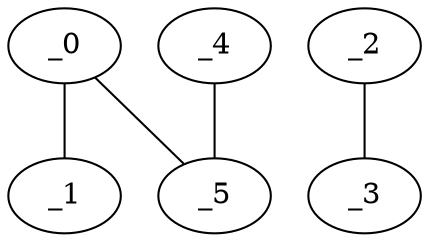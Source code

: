 graph HP1_0134 {
	_0	 [x="0.955692",
		y="2.84406"];
	_1	 [x="0.555104",
		y="1.1178"];
	_0 -- _1;
	_5	 [x="1.80376",
		y="1.9178"];
	_0 -- _5;
	_2	 [x="1.77605",
		y="0.151098"];
	_3	 [x="1.7875",
		y="3.78519"];
	_2 -- _3;
	_4	 [x="0.712491",
		y="2.21421"];
	_4 -- _5;
}
